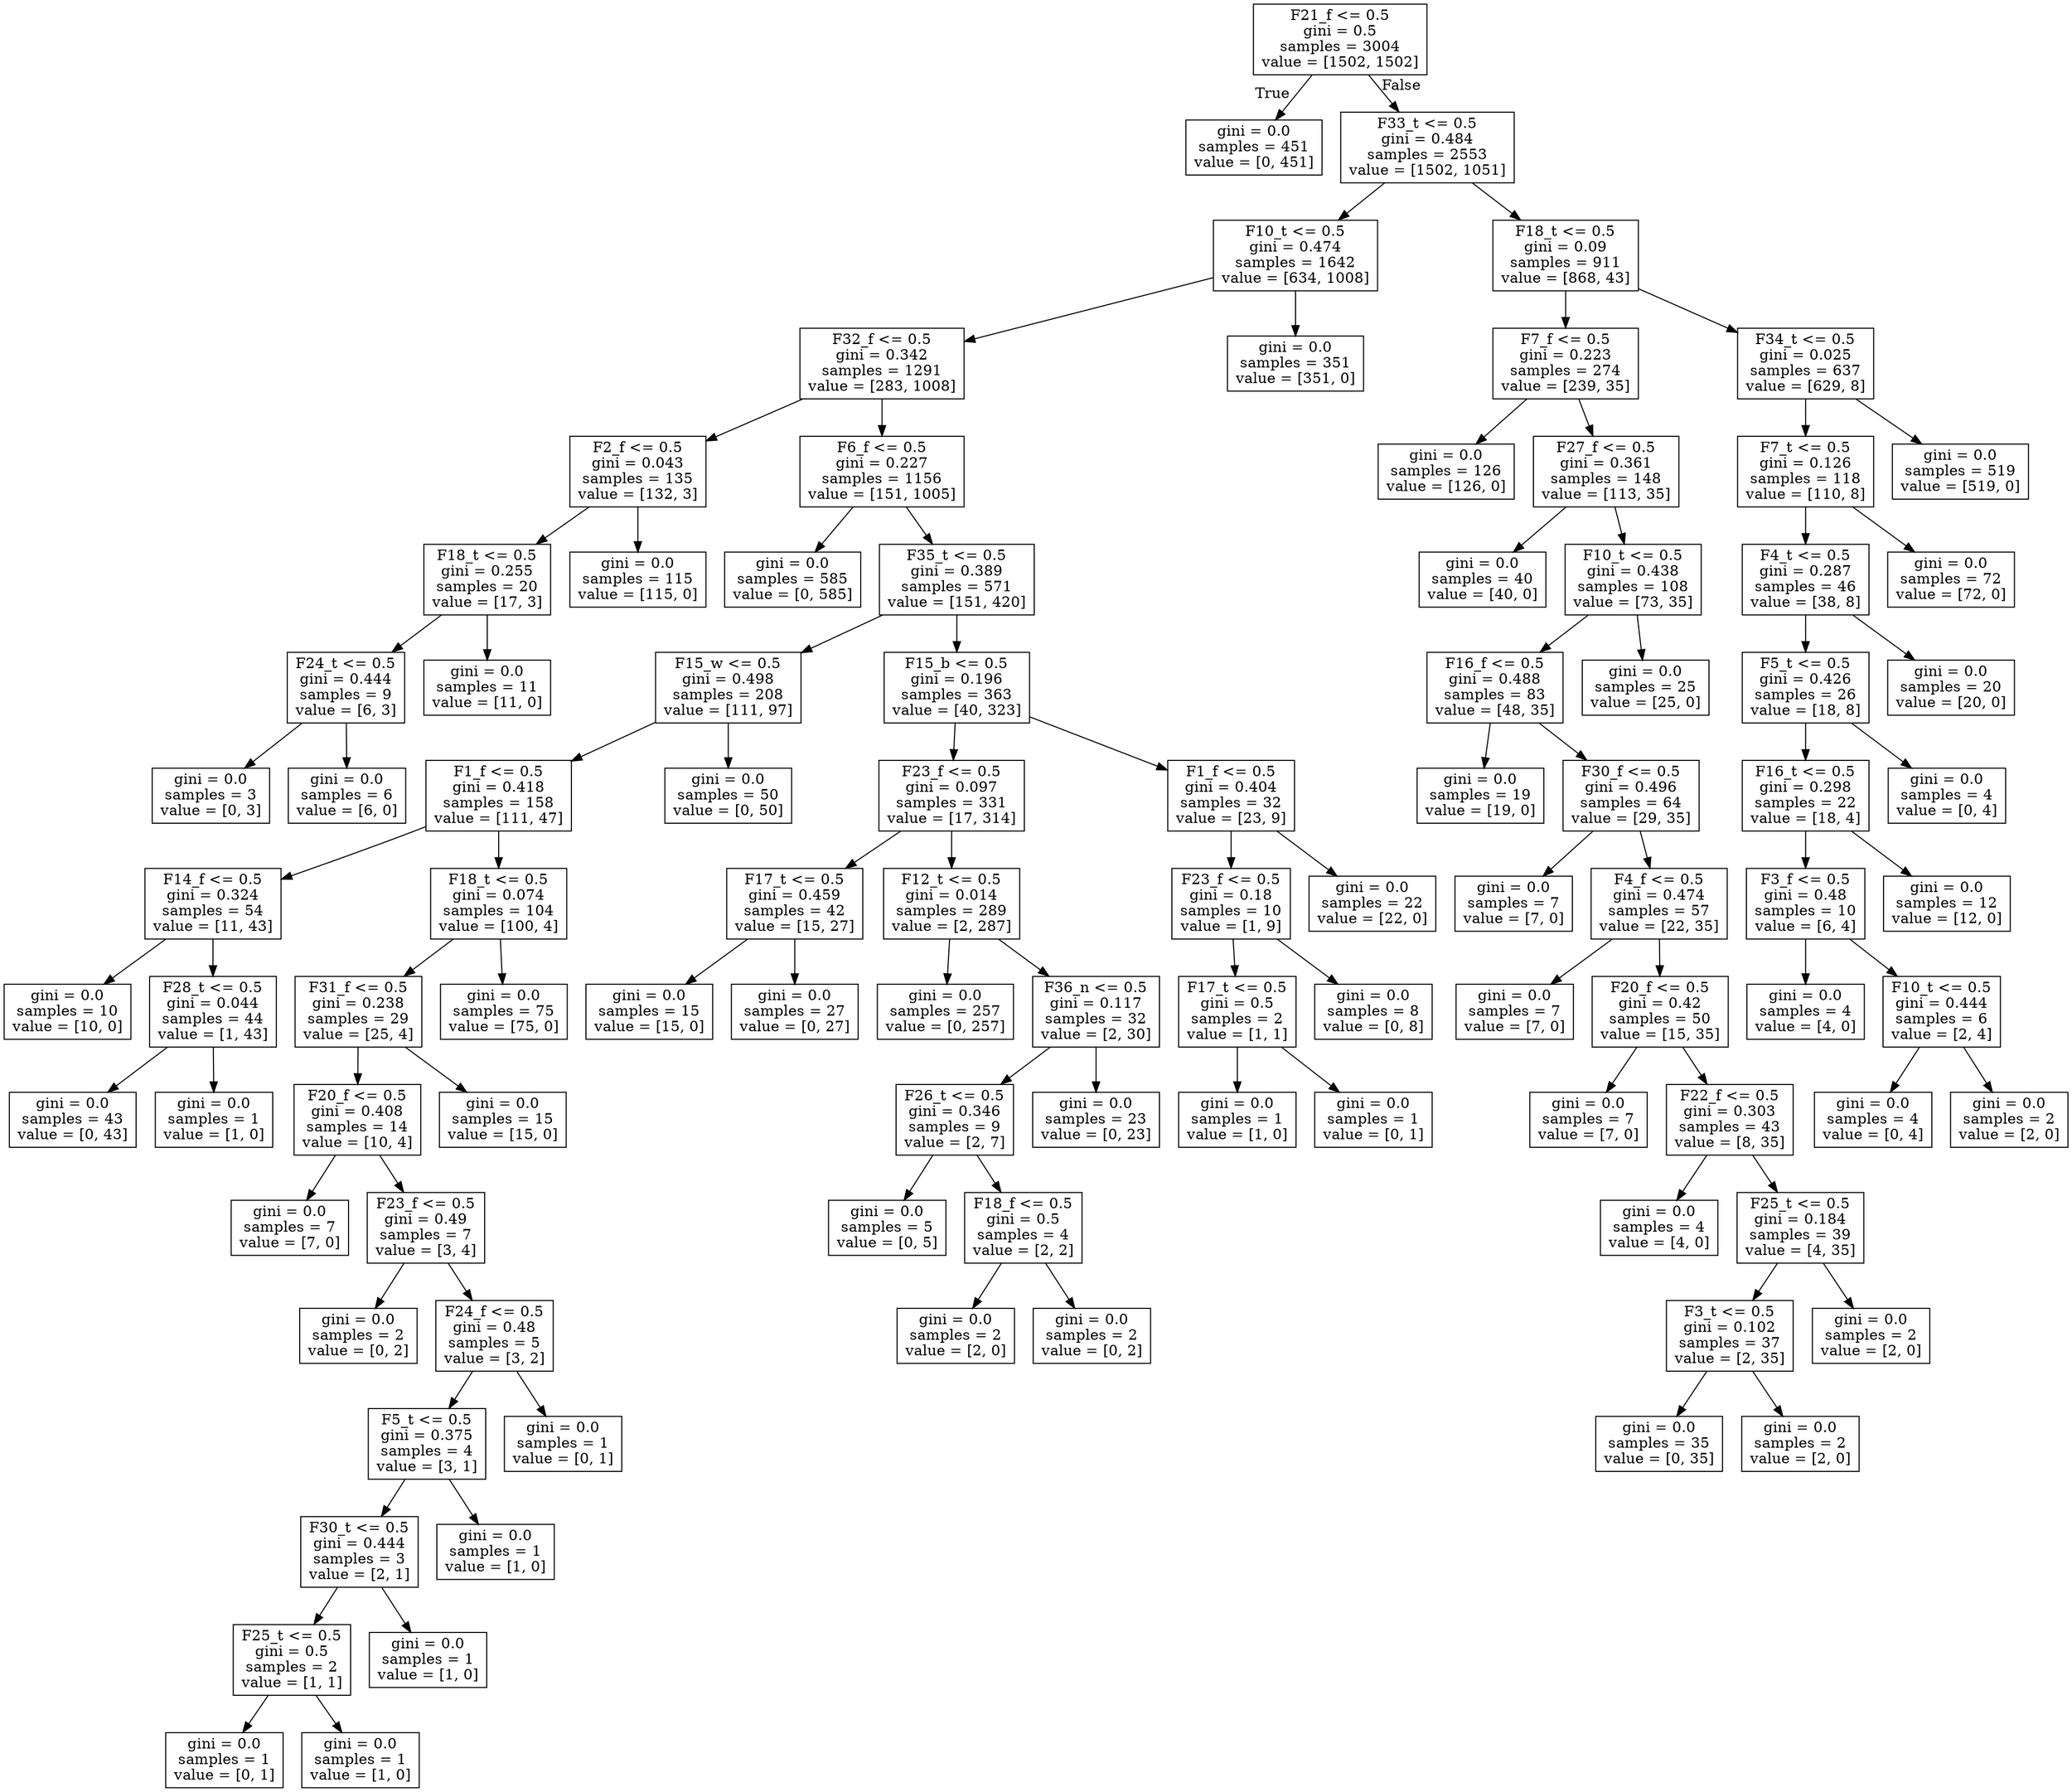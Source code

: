 digraph Tree {
node [shape=box] ;
0 [label="F21_f <= 0.5\ngini = 0.5\nsamples = 3004\nvalue = [1502, 1502]"] ;
1 [label="gini = 0.0\nsamples = 451\nvalue = [0, 451]"] ;
0 -> 1 [labeldistance=2.5, labelangle=45, headlabel="True"] ;
2 [label="F33_t <= 0.5\ngini = 0.484\nsamples = 2553\nvalue = [1502, 1051]"] ;
0 -> 2 [labeldistance=2.5, labelangle=-45, headlabel="False"] ;
3 [label="F10_t <= 0.5\ngini = 0.474\nsamples = 1642\nvalue = [634, 1008]"] ;
2 -> 3 ;
4 [label="F32_f <= 0.5\ngini = 0.342\nsamples = 1291\nvalue = [283, 1008]"] ;
3 -> 4 ;
5 [label="F2_f <= 0.5\ngini = 0.043\nsamples = 135\nvalue = [132, 3]"] ;
4 -> 5 ;
6 [label="F18_t <= 0.5\ngini = 0.255\nsamples = 20\nvalue = [17, 3]"] ;
5 -> 6 ;
7 [label="F24_t <= 0.5\ngini = 0.444\nsamples = 9\nvalue = [6, 3]"] ;
6 -> 7 ;
8 [label="gini = 0.0\nsamples = 3\nvalue = [0, 3]"] ;
7 -> 8 ;
9 [label="gini = 0.0\nsamples = 6\nvalue = [6, 0]"] ;
7 -> 9 ;
10 [label="gini = 0.0\nsamples = 11\nvalue = [11, 0]"] ;
6 -> 10 ;
11 [label="gini = 0.0\nsamples = 115\nvalue = [115, 0]"] ;
5 -> 11 ;
12 [label="F6_f <= 0.5\ngini = 0.227\nsamples = 1156\nvalue = [151, 1005]"] ;
4 -> 12 ;
13 [label="gini = 0.0\nsamples = 585\nvalue = [0, 585]"] ;
12 -> 13 ;
14 [label="F35_t <= 0.5\ngini = 0.389\nsamples = 571\nvalue = [151, 420]"] ;
12 -> 14 ;
15 [label="F15_w <= 0.5\ngini = 0.498\nsamples = 208\nvalue = [111, 97]"] ;
14 -> 15 ;
16 [label="F1_f <= 0.5\ngini = 0.418\nsamples = 158\nvalue = [111, 47]"] ;
15 -> 16 ;
17 [label="F14_f <= 0.5\ngini = 0.324\nsamples = 54\nvalue = [11, 43]"] ;
16 -> 17 ;
18 [label="gini = 0.0\nsamples = 10\nvalue = [10, 0]"] ;
17 -> 18 ;
19 [label="F28_t <= 0.5\ngini = 0.044\nsamples = 44\nvalue = [1, 43]"] ;
17 -> 19 ;
20 [label="gini = 0.0\nsamples = 43\nvalue = [0, 43]"] ;
19 -> 20 ;
21 [label="gini = 0.0\nsamples = 1\nvalue = [1, 0]"] ;
19 -> 21 ;
22 [label="F18_t <= 0.5\ngini = 0.074\nsamples = 104\nvalue = [100, 4]"] ;
16 -> 22 ;
23 [label="F31_f <= 0.5\ngini = 0.238\nsamples = 29\nvalue = [25, 4]"] ;
22 -> 23 ;
24 [label="F20_f <= 0.5\ngini = 0.408\nsamples = 14\nvalue = [10, 4]"] ;
23 -> 24 ;
25 [label="gini = 0.0\nsamples = 7\nvalue = [7, 0]"] ;
24 -> 25 ;
26 [label="F23_f <= 0.5\ngini = 0.49\nsamples = 7\nvalue = [3, 4]"] ;
24 -> 26 ;
27 [label="gini = 0.0\nsamples = 2\nvalue = [0, 2]"] ;
26 -> 27 ;
28 [label="F24_f <= 0.5\ngini = 0.48\nsamples = 5\nvalue = [3, 2]"] ;
26 -> 28 ;
29 [label="F5_t <= 0.5\ngini = 0.375\nsamples = 4\nvalue = [3, 1]"] ;
28 -> 29 ;
30 [label="F30_t <= 0.5\ngini = 0.444\nsamples = 3\nvalue = [2, 1]"] ;
29 -> 30 ;
31 [label="F25_t <= 0.5\ngini = 0.5\nsamples = 2\nvalue = [1, 1]"] ;
30 -> 31 ;
32 [label="gini = 0.0\nsamples = 1\nvalue = [0, 1]"] ;
31 -> 32 ;
33 [label="gini = 0.0\nsamples = 1\nvalue = [1, 0]"] ;
31 -> 33 ;
34 [label="gini = 0.0\nsamples = 1\nvalue = [1, 0]"] ;
30 -> 34 ;
35 [label="gini = 0.0\nsamples = 1\nvalue = [1, 0]"] ;
29 -> 35 ;
36 [label="gini = 0.0\nsamples = 1\nvalue = [0, 1]"] ;
28 -> 36 ;
37 [label="gini = 0.0\nsamples = 15\nvalue = [15, 0]"] ;
23 -> 37 ;
38 [label="gini = 0.0\nsamples = 75\nvalue = [75, 0]"] ;
22 -> 38 ;
39 [label="gini = 0.0\nsamples = 50\nvalue = [0, 50]"] ;
15 -> 39 ;
40 [label="F15_b <= 0.5\ngini = 0.196\nsamples = 363\nvalue = [40, 323]"] ;
14 -> 40 ;
41 [label="F23_f <= 0.5\ngini = 0.097\nsamples = 331\nvalue = [17, 314]"] ;
40 -> 41 ;
42 [label="F17_t <= 0.5\ngini = 0.459\nsamples = 42\nvalue = [15, 27]"] ;
41 -> 42 ;
43 [label="gini = 0.0\nsamples = 15\nvalue = [15, 0]"] ;
42 -> 43 ;
44 [label="gini = 0.0\nsamples = 27\nvalue = [0, 27]"] ;
42 -> 44 ;
45 [label="F12_t <= 0.5\ngini = 0.014\nsamples = 289\nvalue = [2, 287]"] ;
41 -> 45 ;
46 [label="gini = 0.0\nsamples = 257\nvalue = [0, 257]"] ;
45 -> 46 ;
47 [label="F36_n <= 0.5\ngini = 0.117\nsamples = 32\nvalue = [2, 30]"] ;
45 -> 47 ;
48 [label="F26_t <= 0.5\ngini = 0.346\nsamples = 9\nvalue = [2, 7]"] ;
47 -> 48 ;
49 [label="gini = 0.0\nsamples = 5\nvalue = [0, 5]"] ;
48 -> 49 ;
50 [label="F18_f <= 0.5\ngini = 0.5\nsamples = 4\nvalue = [2, 2]"] ;
48 -> 50 ;
51 [label="gini = 0.0\nsamples = 2\nvalue = [2, 0]"] ;
50 -> 51 ;
52 [label="gini = 0.0\nsamples = 2\nvalue = [0, 2]"] ;
50 -> 52 ;
53 [label="gini = 0.0\nsamples = 23\nvalue = [0, 23]"] ;
47 -> 53 ;
54 [label="F1_f <= 0.5\ngini = 0.404\nsamples = 32\nvalue = [23, 9]"] ;
40 -> 54 ;
55 [label="F23_f <= 0.5\ngini = 0.18\nsamples = 10\nvalue = [1, 9]"] ;
54 -> 55 ;
56 [label="F17_t <= 0.5\ngini = 0.5\nsamples = 2\nvalue = [1, 1]"] ;
55 -> 56 ;
57 [label="gini = 0.0\nsamples = 1\nvalue = [1, 0]"] ;
56 -> 57 ;
58 [label="gini = 0.0\nsamples = 1\nvalue = [0, 1]"] ;
56 -> 58 ;
59 [label="gini = 0.0\nsamples = 8\nvalue = [0, 8]"] ;
55 -> 59 ;
60 [label="gini = 0.0\nsamples = 22\nvalue = [22, 0]"] ;
54 -> 60 ;
61 [label="gini = 0.0\nsamples = 351\nvalue = [351, 0]"] ;
3 -> 61 ;
62 [label="F18_t <= 0.5\ngini = 0.09\nsamples = 911\nvalue = [868, 43]"] ;
2 -> 62 ;
63 [label="F7_f <= 0.5\ngini = 0.223\nsamples = 274\nvalue = [239, 35]"] ;
62 -> 63 ;
64 [label="gini = 0.0\nsamples = 126\nvalue = [126, 0]"] ;
63 -> 64 ;
65 [label="F27_f <= 0.5\ngini = 0.361\nsamples = 148\nvalue = [113, 35]"] ;
63 -> 65 ;
66 [label="gini = 0.0\nsamples = 40\nvalue = [40, 0]"] ;
65 -> 66 ;
67 [label="F10_t <= 0.5\ngini = 0.438\nsamples = 108\nvalue = [73, 35]"] ;
65 -> 67 ;
68 [label="F16_f <= 0.5\ngini = 0.488\nsamples = 83\nvalue = [48, 35]"] ;
67 -> 68 ;
69 [label="gini = 0.0\nsamples = 19\nvalue = [19, 0]"] ;
68 -> 69 ;
70 [label="F30_f <= 0.5\ngini = 0.496\nsamples = 64\nvalue = [29, 35]"] ;
68 -> 70 ;
71 [label="gini = 0.0\nsamples = 7\nvalue = [7, 0]"] ;
70 -> 71 ;
72 [label="F4_f <= 0.5\ngini = 0.474\nsamples = 57\nvalue = [22, 35]"] ;
70 -> 72 ;
73 [label="gini = 0.0\nsamples = 7\nvalue = [7, 0]"] ;
72 -> 73 ;
74 [label="F20_f <= 0.5\ngini = 0.42\nsamples = 50\nvalue = [15, 35]"] ;
72 -> 74 ;
75 [label="gini = 0.0\nsamples = 7\nvalue = [7, 0]"] ;
74 -> 75 ;
76 [label="F22_f <= 0.5\ngini = 0.303\nsamples = 43\nvalue = [8, 35]"] ;
74 -> 76 ;
77 [label="gini = 0.0\nsamples = 4\nvalue = [4, 0]"] ;
76 -> 77 ;
78 [label="F25_t <= 0.5\ngini = 0.184\nsamples = 39\nvalue = [4, 35]"] ;
76 -> 78 ;
79 [label="F3_t <= 0.5\ngini = 0.102\nsamples = 37\nvalue = [2, 35]"] ;
78 -> 79 ;
80 [label="gini = 0.0\nsamples = 35\nvalue = [0, 35]"] ;
79 -> 80 ;
81 [label="gini = 0.0\nsamples = 2\nvalue = [2, 0]"] ;
79 -> 81 ;
82 [label="gini = 0.0\nsamples = 2\nvalue = [2, 0]"] ;
78 -> 82 ;
83 [label="gini = 0.0\nsamples = 25\nvalue = [25, 0]"] ;
67 -> 83 ;
84 [label="F34_t <= 0.5\ngini = 0.025\nsamples = 637\nvalue = [629, 8]"] ;
62 -> 84 ;
85 [label="F7_t <= 0.5\ngini = 0.126\nsamples = 118\nvalue = [110, 8]"] ;
84 -> 85 ;
86 [label="F4_t <= 0.5\ngini = 0.287\nsamples = 46\nvalue = [38, 8]"] ;
85 -> 86 ;
87 [label="F5_t <= 0.5\ngini = 0.426\nsamples = 26\nvalue = [18, 8]"] ;
86 -> 87 ;
88 [label="F16_t <= 0.5\ngini = 0.298\nsamples = 22\nvalue = [18, 4]"] ;
87 -> 88 ;
89 [label="F3_f <= 0.5\ngini = 0.48\nsamples = 10\nvalue = [6, 4]"] ;
88 -> 89 ;
90 [label="gini = 0.0\nsamples = 4\nvalue = [4, 0]"] ;
89 -> 90 ;
91 [label="F10_t <= 0.5\ngini = 0.444\nsamples = 6\nvalue = [2, 4]"] ;
89 -> 91 ;
92 [label="gini = 0.0\nsamples = 4\nvalue = [0, 4]"] ;
91 -> 92 ;
93 [label="gini = 0.0\nsamples = 2\nvalue = [2, 0]"] ;
91 -> 93 ;
94 [label="gini = 0.0\nsamples = 12\nvalue = [12, 0]"] ;
88 -> 94 ;
95 [label="gini = 0.0\nsamples = 4\nvalue = [0, 4]"] ;
87 -> 95 ;
96 [label="gini = 0.0\nsamples = 20\nvalue = [20, 0]"] ;
86 -> 96 ;
97 [label="gini = 0.0\nsamples = 72\nvalue = [72, 0]"] ;
85 -> 97 ;
98 [label="gini = 0.0\nsamples = 519\nvalue = [519, 0]"] ;
84 -> 98 ;
}